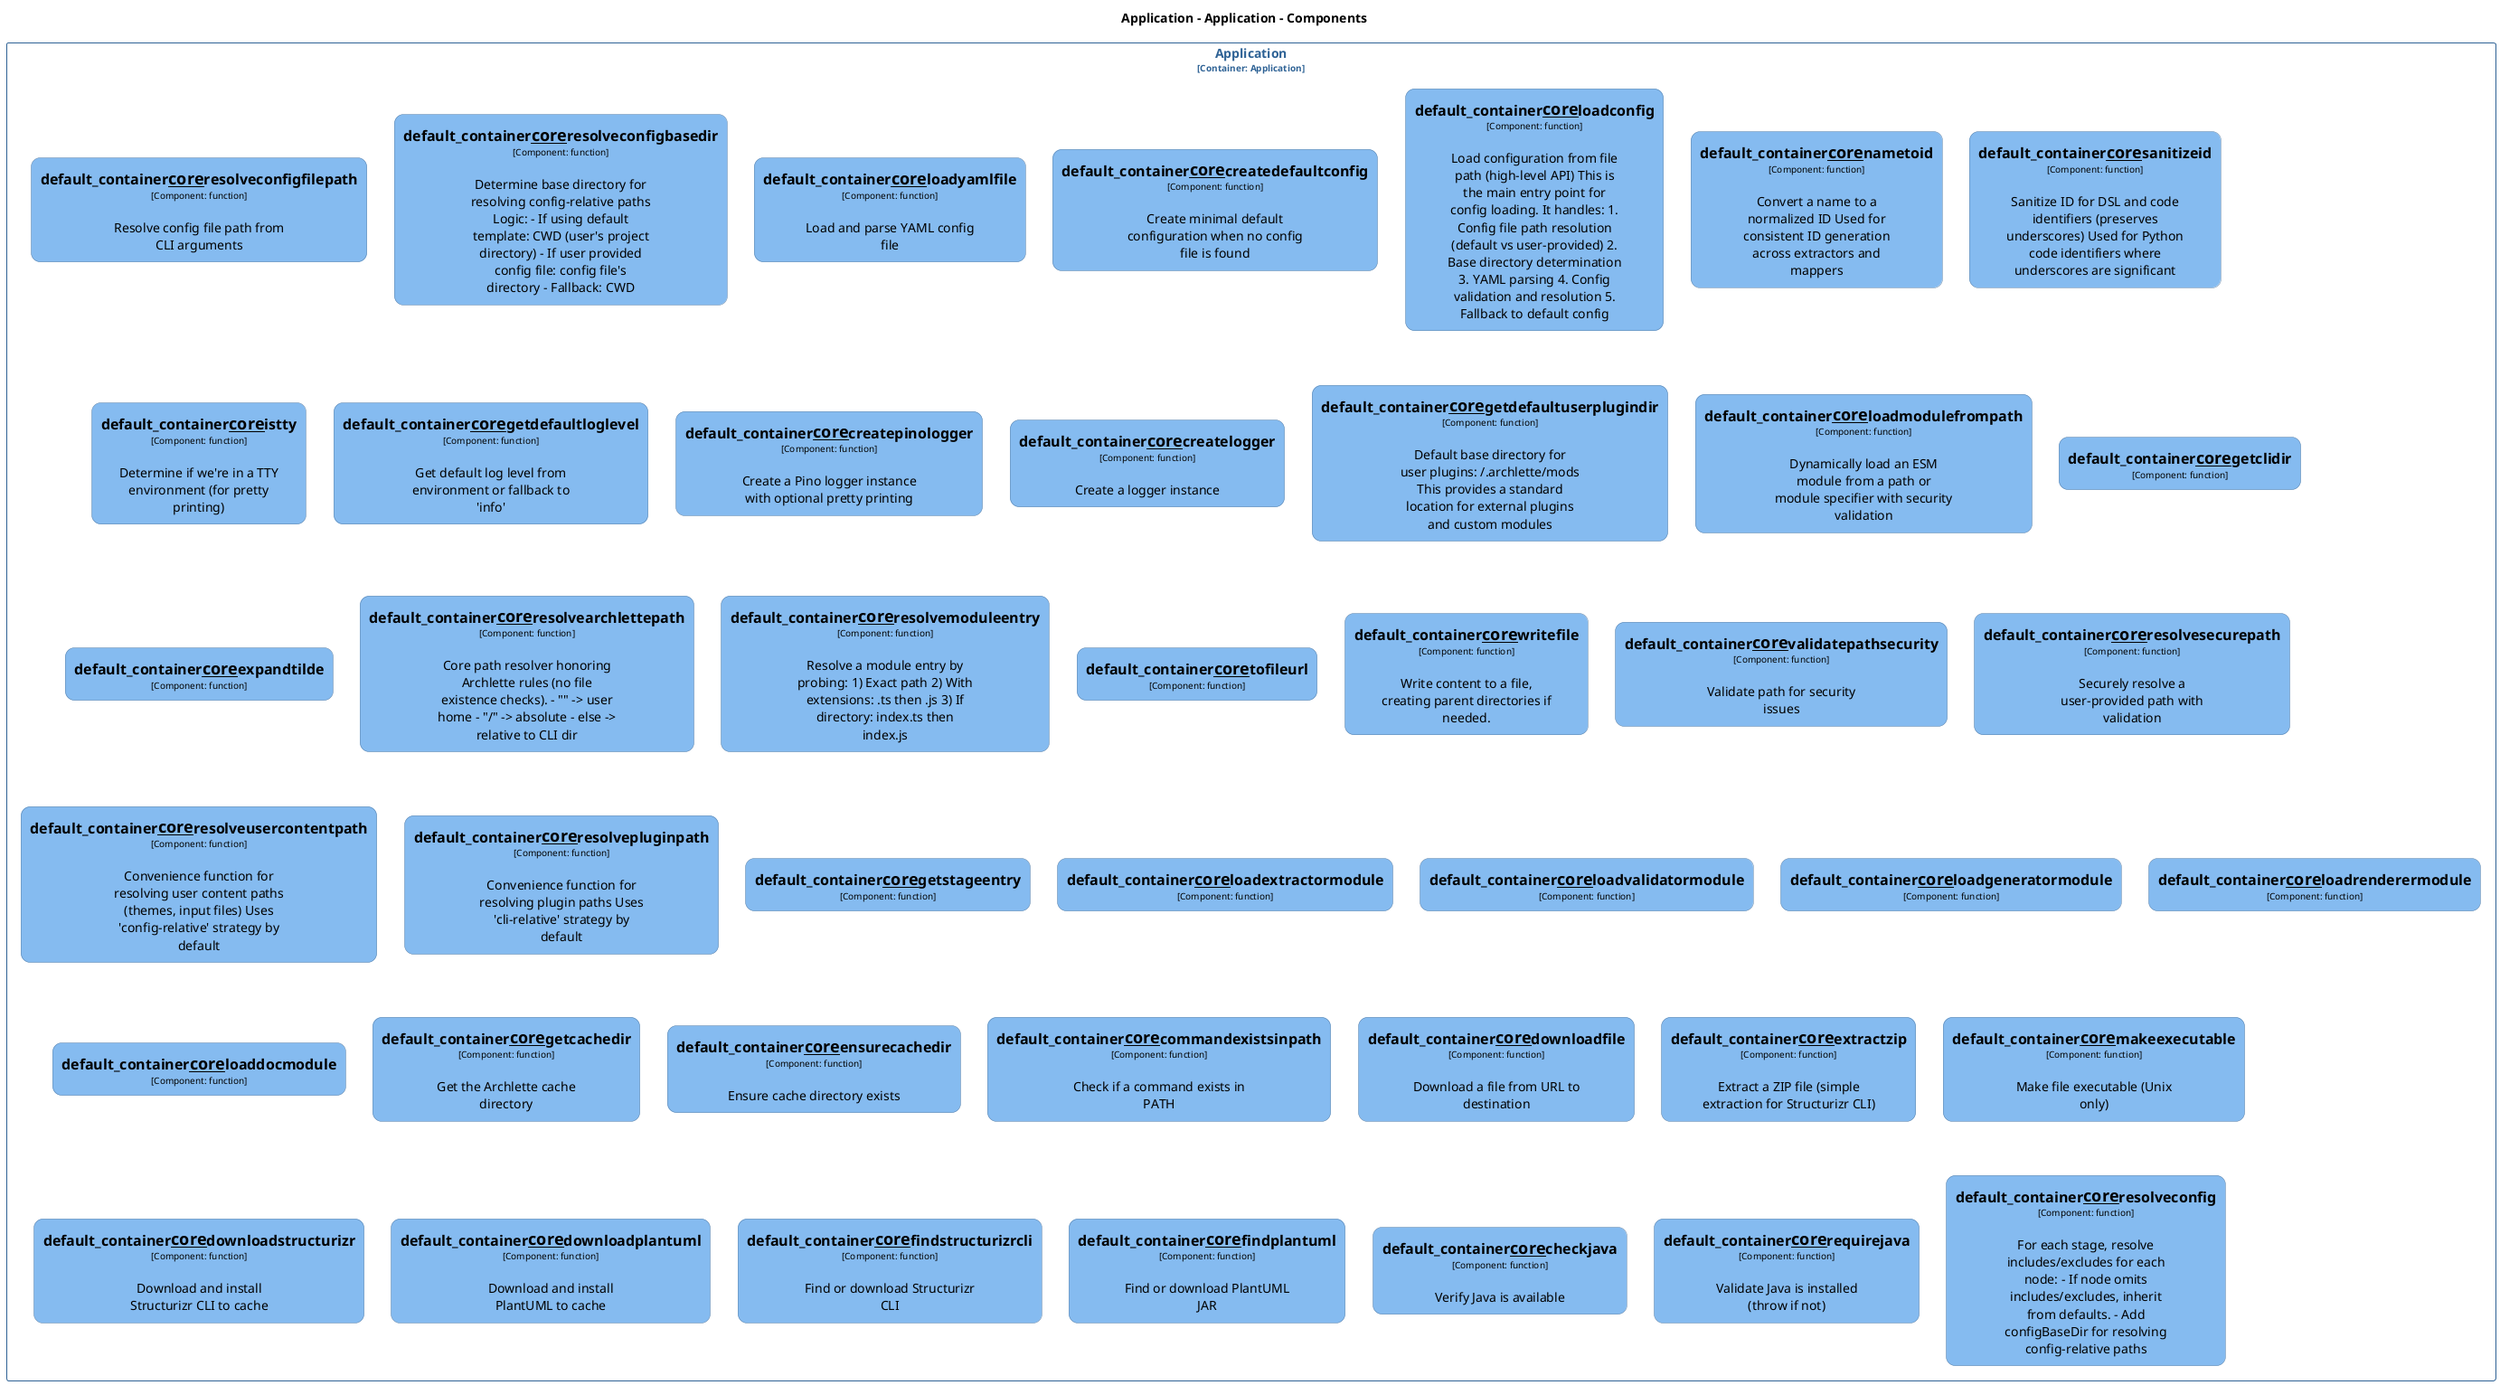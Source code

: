 @startuml
set separator none
title Application - Application - Components

top to bottom direction
skinparam ranksep 60
skinparam nodesep 30

skinparam {
  arrowFontSize 10
  defaultTextAlignment center
  wrapWidth 200
  maxMessageSize 100
  defaultFontName "Arial"
}

hide stereotype

skinparam rectangle<<Application.Application.default_container__core__checkjava>> {
  BackgroundColor #85bbf0
  FontColor #000000
  BorderColor #5d82a8
  roundCorner 20
  shadowing false
}
skinparam rectangle<<Application.Application.default_container__core__commandexistsinpath>> {
  BackgroundColor #85bbf0
  FontColor #000000
  BorderColor #5d82a8
  roundCorner 20
  shadowing false
}
skinparam rectangle<<Application.Application.default_container__core__createdefaultconfig>> {
  BackgroundColor #85bbf0
  FontColor #000000
  BorderColor #5d82a8
  roundCorner 20
  shadowing false
}
skinparam rectangle<<Application.Application.default_container__core__createlogger>> {
  BackgroundColor #85bbf0
  FontColor #000000
  BorderColor #5d82a8
  roundCorner 20
  shadowing false
}
skinparam rectangle<<Application.Application.default_container__core__createpinologger>> {
  BackgroundColor #85bbf0
  FontColor #000000
  BorderColor #5d82a8
  roundCorner 20
  shadowing false
}
skinparam rectangle<<Application.Application.default_container__core__downloadfile>> {
  BackgroundColor #85bbf0
  FontColor #000000
  BorderColor #5d82a8
  roundCorner 20
  shadowing false
}
skinparam rectangle<<Application.Application.default_container__core__downloadplantuml>> {
  BackgroundColor #85bbf0
  FontColor #000000
  BorderColor #5d82a8
  roundCorner 20
  shadowing false
}
skinparam rectangle<<Application.Application.default_container__core__downloadstructurizr>> {
  BackgroundColor #85bbf0
  FontColor #000000
  BorderColor #5d82a8
  roundCorner 20
  shadowing false
}
skinparam rectangle<<Application.Application.default_container__core__ensurecachedir>> {
  BackgroundColor #85bbf0
  FontColor #000000
  BorderColor #5d82a8
  roundCorner 20
  shadowing false
}
skinparam rectangle<<Application.Application.default_container__core__expandtilde>> {
  BackgroundColor #85bbf0
  FontColor #000000
  BorderColor #5d82a8
  roundCorner 20
  shadowing false
}
skinparam rectangle<<Application.Application.default_container__core__extractzip>> {
  BackgroundColor #85bbf0
  FontColor #000000
  BorderColor #5d82a8
  roundCorner 20
  shadowing false
}
skinparam rectangle<<Application.Application.default_container__core__findplantuml>> {
  BackgroundColor #85bbf0
  FontColor #000000
  BorderColor #5d82a8
  roundCorner 20
  shadowing false
}
skinparam rectangle<<Application.Application.default_container__core__findstructurizrcli>> {
  BackgroundColor #85bbf0
  FontColor #000000
  BorderColor #5d82a8
  roundCorner 20
  shadowing false
}
skinparam rectangle<<Application.Application.default_container__core__getcachedir>> {
  BackgroundColor #85bbf0
  FontColor #000000
  BorderColor #5d82a8
  roundCorner 20
  shadowing false
}
skinparam rectangle<<Application.Application.default_container__core__getclidir>> {
  BackgroundColor #85bbf0
  FontColor #000000
  BorderColor #5d82a8
  roundCorner 20
  shadowing false
}
skinparam rectangle<<Application.Application.default_container__core__getdefaultloglevel>> {
  BackgroundColor #85bbf0
  FontColor #000000
  BorderColor #5d82a8
  roundCorner 20
  shadowing false
}
skinparam rectangle<<Application.Application.default_container__core__getdefaultuserplugindir>> {
  BackgroundColor #85bbf0
  FontColor #000000
  BorderColor #5d82a8
  roundCorner 20
  shadowing false
}
skinparam rectangle<<Application.Application.default_container__core__getstageentry>> {
  BackgroundColor #85bbf0
  FontColor #000000
  BorderColor #5d82a8
  roundCorner 20
  shadowing false
}
skinparam rectangle<<Application.Application.default_container__core__istty>> {
  BackgroundColor #85bbf0
  FontColor #000000
  BorderColor #5d82a8
  roundCorner 20
  shadowing false
}
skinparam rectangle<<Application.Application.default_container__core__loadconfig>> {
  BackgroundColor #85bbf0
  FontColor #000000
  BorderColor #5d82a8
  roundCorner 20
  shadowing false
}
skinparam rectangle<<Application.Application.default_container__core__loaddocmodule>> {
  BackgroundColor #85bbf0
  FontColor #000000
  BorderColor #5d82a8
  roundCorner 20
  shadowing false
}
skinparam rectangle<<Application.Application.default_container__core__loadextractormodule>> {
  BackgroundColor #85bbf0
  FontColor #000000
  BorderColor #5d82a8
  roundCorner 20
  shadowing false
}
skinparam rectangle<<Application.Application.default_container__core__loadgeneratormodule>> {
  BackgroundColor #85bbf0
  FontColor #000000
  BorderColor #5d82a8
  roundCorner 20
  shadowing false
}
skinparam rectangle<<Application.Application.default_container__core__loadmodulefrompath>> {
  BackgroundColor #85bbf0
  FontColor #000000
  BorderColor #5d82a8
  roundCorner 20
  shadowing false
}
skinparam rectangle<<Application.Application.default_container__core__loadrenderermodule>> {
  BackgroundColor #85bbf0
  FontColor #000000
  BorderColor #5d82a8
  roundCorner 20
  shadowing false
}
skinparam rectangle<<Application.Application.default_container__core__loadvalidatormodule>> {
  BackgroundColor #85bbf0
  FontColor #000000
  BorderColor #5d82a8
  roundCorner 20
  shadowing false
}
skinparam rectangle<<Application.Application.default_container__core__loadyamlfile>> {
  BackgroundColor #85bbf0
  FontColor #000000
  BorderColor #5d82a8
  roundCorner 20
  shadowing false
}
skinparam rectangle<<Application.Application.default_container__core__makeexecutable>> {
  BackgroundColor #85bbf0
  FontColor #000000
  BorderColor #5d82a8
  roundCorner 20
  shadowing false
}
skinparam rectangle<<Application.Application.default_container__core__nametoid>> {
  BackgroundColor #85bbf0
  FontColor #000000
  BorderColor #5d82a8
  roundCorner 20
  shadowing false
}
skinparam rectangle<<Application.Application.default_container__core__requirejava>> {
  BackgroundColor #85bbf0
  FontColor #000000
  BorderColor #5d82a8
  roundCorner 20
  shadowing false
}
skinparam rectangle<<Application.Application.default_container__core__resolvearchlettepath>> {
  BackgroundColor #85bbf0
  FontColor #000000
  BorderColor #5d82a8
  roundCorner 20
  shadowing false
}
skinparam rectangle<<Application.Application.default_container__core__resolveconfig>> {
  BackgroundColor #85bbf0
  FontColor #000000
  BorderColor #5d82a8
  roundCorner 20
  shadowing false
}
skinparam rectangle<<Application.Application.default_container__core__resolveconfigbasedir>> {
  BackgroundColor #85bbf0
  FontColor #000000
  BorderColor #5d82a8
  roundCorner 20
  shadowing false
}
skinparam rectangle<<Application.Application.default_container__core__resolveconfigfilepath>> {
  BackgroundColor #85bbf0
  FontColor #000000
  BorderColor #5d82a8
  roundCorner 20
  shadowing false
}
skinparam rectangle<<Application.Application.default_container__core__resolvemoduleentry>> {
  BackgroundColor #85bbf0
  FontColor #000000
  BorderColor #5d82a8
  roundCorner 20
  shadowing false
}
skinparam rectangle<<Application.Application.default_container__core__resolvepluginpath>> {
  BackgroundColor #85bbf0
  FontColor #000000
  BorderColor #5d82a8
  roundCorner 20
  shadowing false
}
skinparam rectangle<<Application.Application.default_container__core__resolvesecurepath>> {
  BackgroundColor #85bbf0
  FontColor #000000
  BorderColor #5d82a8
  roundCorner 20
  shadowing false
}
skinparam rectangle<<Application.Application.default_container__core__resolveusercontentpath>> {
  BackgroundColor #85bbf0
  FontColor #000000
  BorderColor #5d82a8
  roundCorner 20
  shadowing false
}
skinparam rectangle<<Application.Application.default_container__core__sanitizeid>> {
  BackgroundColor #85bbf0
  FontColor #000000
  BorderColor #5d82a8
  roundCorner 20
  shadowing false
}
skinparam rectangle<<Application.Application.default_container__core__tofileurl>> {
  BackgroundColor #85bbf0
  FontColor #000000
  BorderColor #5d82a8
  roundCorner 20
  shadowing false
}
skinparam rectangle<<Application.Application.default_container__core__validatepathsecurity>> {
  BackgroundColor #85bbf0
  FontColor #000000
  BorderColor #5d82a8
  roundCorner 20
  shadowing false
}
skinparam rectangle<<Application.Application.default_container__core__writefile>> {
  BackgroundColor #85bbf0
  FontColor #000000
  BorderColor #5d82a8
  roundCorner 20
  shadowing false
}
skinparam rectangle<<Application.Application>> {
  BorderColor #2e6295
  FontColor #2e6295
  shadowing false
}

rectangle "Application\n<size:10>[Container: Application]</size>" <<Application.Application>> {
  rectangle "==default_container__core__resolveconfigfilepath\n<size:10>[Component: function]</size>\n\nResolve config file path from CLI arguments" <<Application.Application.default_container__core__resolveconfigfilepath>> as Application.Application.default_container__core__resolveconfigfilepath
  rectangle "==default_container__core__resolveconfigbasedir\n<size:10>[Component: function]</size>\n\nDetermine base directory for resolving config-relative paths Logic: - If using default template: CWD (user's project directory) - If user provided config file: config file's directory - Fallback: CWD" <<Application.Application.default_container__core__resolveconfigbasedir>> as Application.Application.default_container__core__resolveconfigbasedir
  rectangle "==default_container__core__loadyamlfile\n<size:10>[Component: function]</size>\n\nLoad and parse YAML config file" <<Application.Application.default_container__core__loadyamlfile>> as Application.Application.default_container__core__loadyamlfile
  rectangle "==default_container__core__createdefaultconfig\n<size:10>[Component: function]</size>\n\nCreate minimal default configuration when no config file is found" <<Application.Application.default_container__core__createdefaultconfig>> as Application.Application.default_container__core__createdefaultconfig
  rectangle "==default_container__core__loadconfig\n<size:10>[Component: function]</size>\n\nLoad configuration from file path (high-level API) This is the main entry point for config loading. It handles: 1. Config file path resolution (default vs user-provided) 2. Base directory determination 3. YAML parsing 4. Config validation and resolution 5. Fallback to default config" <<Application.Application.default_container__core__loadconfig>> as Application.Application.default_container__core__loadconfig
  rectangle "==default_container__core__nametoid\n<size:10>[Component: function]</size>\n\nConvert a name to a normalized ID Used for consistent ID generation across extractors and mappers" <<Application.Application.default_container__core__nametoid>> as Application.Application.default_container__core__nametoid
  rectangle "==default_container__core__sanitizeid\n<size:10>[Component: function]</size>\n\nSanitize ID for DSL and code identifiers (preserves underscores) Used for Python code identifiers where underscores are significant" <<Application.Application.default_container__core__sanitizeid>> as Application.Application.default_container__core__sanitizeid
  rectangle "==default_container__core__istty\n<size:10>[Component: function]</size>\n\nDetermine if we're in a TTY environment (for pretty printing)" <<Application.Application.default_container__core__istty>> as Application.Application.default_container__core__istty
  rectangle "==default_container__core__getdefaultloglevel\n<size:10>[Component: function]</size>\n\nGet default log level from environment or fallback to 'info'" <<Application.Application.default_container__core__getdefaultloglevel>> as Application.Application.default_container__core__getdefaultloglevel
  rectangle "==default_container__core__createpinologger\n<size:10>[Component: function]</size>\n\nCreate a Pino logger instance with optional pretty printing" <<Application.Application.default_container__core__createpinologger>> as Application.Application.default_container__core__createpinologger
  rectangle "==default_container__core__createlogger\n<size:10>[Component: function]</size>\n\nCreate a logger instance" <<Application.Application.default_container__core__createlogger>> as Application.Application.default_container__core__createlogger
  rectangle "==default_container__core__getdefaultuserplugindir\n<size:10>[Component: function]</size>\n\nDefault base directory for user plugins: ~/.archlette/mods This provides a standard location for external plugins and custom modules" <<Application.Application.default_container__core__getdefaultuserplugindir>> as Application.Application.default_container__core__getdefaultuserplugindir
  rectangle "==default_container__core__loadmodulefrompath\n<size:10>[Component: function]</size>\n\nDynamically load an ESM module from a path or module specifier with security validation" <<Application.Application.default_container__core__loadmodulefrompath>> as Application.Application.default_container__core__loadmodulefrompath
  rectangle "==default_container__core__getclidir\n<size:10>[Component: function]</size>" <<Application.Application.default_container__core__getclidir>> as Application.Application.default_container__core__getclidir
  rectangle "==default_container__core__expandtilde\n<size:10>[Component: function]</size>" <<Application.Application.default_container__core__expandtilde>> as Application.Application.default_container__core__expandtilde
  rectangle "==default_container__core__resolvearchlettepath\n<size:10>[Component: function]</size>\n\nCore path resolver honoring Archlette rules (no file existence checks). - "~" -> user home - "/" -> absolute - else -> relative to CLI dir" <<Application.Application.default_container__core__resolvearchlettepath>> as Application.Application.default_container__core__resolvearchlettepath
  rectangle "==default_container__core__resolvemoduleentry\n<size:10>[Component: function]</size>\n\nResolve a module entry by probing: 1) Exact path 2) With extensions: .ts then .js 3) If directory: index.ts then index.js" <<Application.Application.default_container__core__resolvemoduleentry>> as Application.Application.default_container__core__resolvemoduleentry
  rectangle "==default_container__core__tofileurl\n<size:10>[Component: function]</size>" <<Application.Application.default_container__core__tofileurl>> as Application.Application.default_container__core__tofileurl
  rectangle "==default_container__core__writefile\n<size:10>[Component: function]</size>\n\nWrite content to a file, creating parent directories if needed." <<Application.Application.default_container__core__writefile>> as Application.Application.default_container__core__writefile
  rectangle "==default_container__core__validatepathsecurity\n<size:10>[Component: function]</size>\n\nValidate path for security issues" <<Application.Application.default_container__core__validatepathsecurity>> as Application.Application.default_container__core__validatepathsecurity
  rectangle "==default_container__core__resolvesecurepath\n<size:10>[Component: function]</size>\n\nSecurely resolve a user-provided path with validation" <<Application.Application.default_container__core__resolvesecurepath>> as Application.Application.default_container__core__resolvesecurepath
  rectangle "==default_container__core__resolveusercontentpath\n<size:10>[Component: function]</size>\n\nConvenience function for resolving user content paths (themes, input files) Uses 'config-relative' strategy by default" <<Application.Application.default_container__core__resolveusercontentpath>> as Application.Application.default_container__core__resolveusercontentpath
  rectangle "==default_container__core__resolvepluginpath\n<size:10>[Component: function]</size>\n\nConvenience function for resolving plugin paths Uses 'cli-relative' strategy by default" <<Application.Application.default_container__core__resolvepluginpath>> as Application.Application.default_container__core__resolvepluginpath
  rectangle "==default_container__core__getstageentry\n<size:10>[Component: function]</size>" <<Application.Application.default_container__core__getstageentry>> as Application.Application.default_container__core__getstageentry
  rectangle "==default_container__core__loadextractormodule\n<size:10>[Component: function]</size>" <<Application.Application.default_container__core__loadextractormodule>> as Application.Application.default_container__core__loadextractormodule
  rectangle "==default_container__core__loadvalidatormodule\n<size:10>[Component: function]</size>" <<Application.Application.default_container__core__loadvalidatormodule>> as Application.Application.default_container__core__loadvalidatormodule
  rectangle "==default_container__core__loadgeneratormodule\n<size:10>[Component: function]</size>" <<Application.Application.default_container__core__loadgeneratormodule>> as Application.Application.default_container__core__loadgeneratormodule
  rectangle "==default_container__core__loadrenderermodule\n<size:10>[Component: function]</size>" <<Application.Application.default_container__core__loadrenderermodule>> as Application.Application.default_container__core__loadrenderermodule
  rectangle "==default_container__core__loaddocmodule\n<size:10>[Component: function]</size>" <<Application.Application.default_container__core__loaddocmodule>> as Application.Application.default_container__core__loaddocmodule
  rectangle "==default_container__core__getcachedir\n<size:10>[Component: function]</size>\n\nGet the Archlette cache directory" <<Application.Application.default_container__core__getcachedir>> as Application.Application.default_container__core__getcachedir
  rectangle "==default_container__core__ensurecachedir\n<size:10>[Component: function]</size>\n\nEnsure cache directory exists" <<Application.Application.default_container__core__ensurecachedir>> as Application.Application.default_container__core__ensurecachedir
  rectangle "==default_container__core__commandexistsinpath\n<size:10>[Component: function]</size>\n\nCheck if a command exists in PATH" <<Application.Application.default_container__core__commandexistsinpath>> as Application.Application.default_container__core__commandexistsinpath
  rectangle "==default_container__core__downloadfile\n<size:10>[Component: function]</size>\n\nDownload a file from URL to destination" <<Application.Application.default_container__core__downloadfile>> as Application.Application.default_container__core__downloadfile
  rectangle "==default_container__core__extractzip\n<size:10>[Component: function]</size>\n\nExtract a ZIP file (simple extraction for Structurizr CLI)" <<Application.Application.default_container__core__extractzip>> as Application.Application.default_container__core__extractzip
  rectangle "==default_container__core__makeexecutable\n<size:10>[Component: function]</size>\n\nMake file executable (Unix only)" <<Application.Application.default_container__core__makeexecutable>> as Application.Application.default_container__core__makeexecutable
  rectangle "==default_container__core__downloadstructurizr\n<size:10>[Component: function]</size>\n\nDownload and install Structurizr CLI to cache" <<Application.Application.default_container__core__downloadstructurizr>> as Application.Application.default_container__core__downloadstructurizr
  rectangle "==default_container__core__downloadplantuml\n<size:10>[Component: function]</size>\n\nDownload and install PlantUML to cache" <<Application.Application.default_container__core__downloadplantuml>> as Application.Application.default_container__core__downloadplantuml
  rectangle "==default_container__core__findstructurizrcli\n<size:10>[Component: function]</size>\n\nFind or download Structurizr CLI" <<Application.Application.default_container__core__findstructurizrcli>> as Application.Application.default_container__core__findstructurizrcli
  rectangle "==default_container__core__findplantuml\n<size:10>[Component: function]</size>\n\nFind or download PlantUML JAR" <<Application.Application.default_container__core__findplantuml>> as Application.Application.default_container__core__findplantuml
  rectangle "==default_container__core__checkjava\n<size:10>[Component: function]</size>\n\nVerify Java is available" <<Application.Application.default_container__core__checkjava>> as Application.Application.default_container__core__checkjava
  rectangle "==default_container__core__requirejava\n<size:10>[Component: function]</size>\n\nValidate Java is installed (throw if not)" <<Application.Application.default_container__core__requirejava>> as Application.Application.default_container__core__requirejava
  rectangle "==default_container__core__resolveconfig\n<size:10>[Component: function]</size>\n\nFor each stage, resolve includes/excludes for each node: - If node omits includes/excludes, inherit from defaults. - Add configBaseDir for resolving config-relative paths" <<Application.Application.default_container__core__resolveconfig>> as Application.Application.default_container__core__resolveconfig
}

@enduml